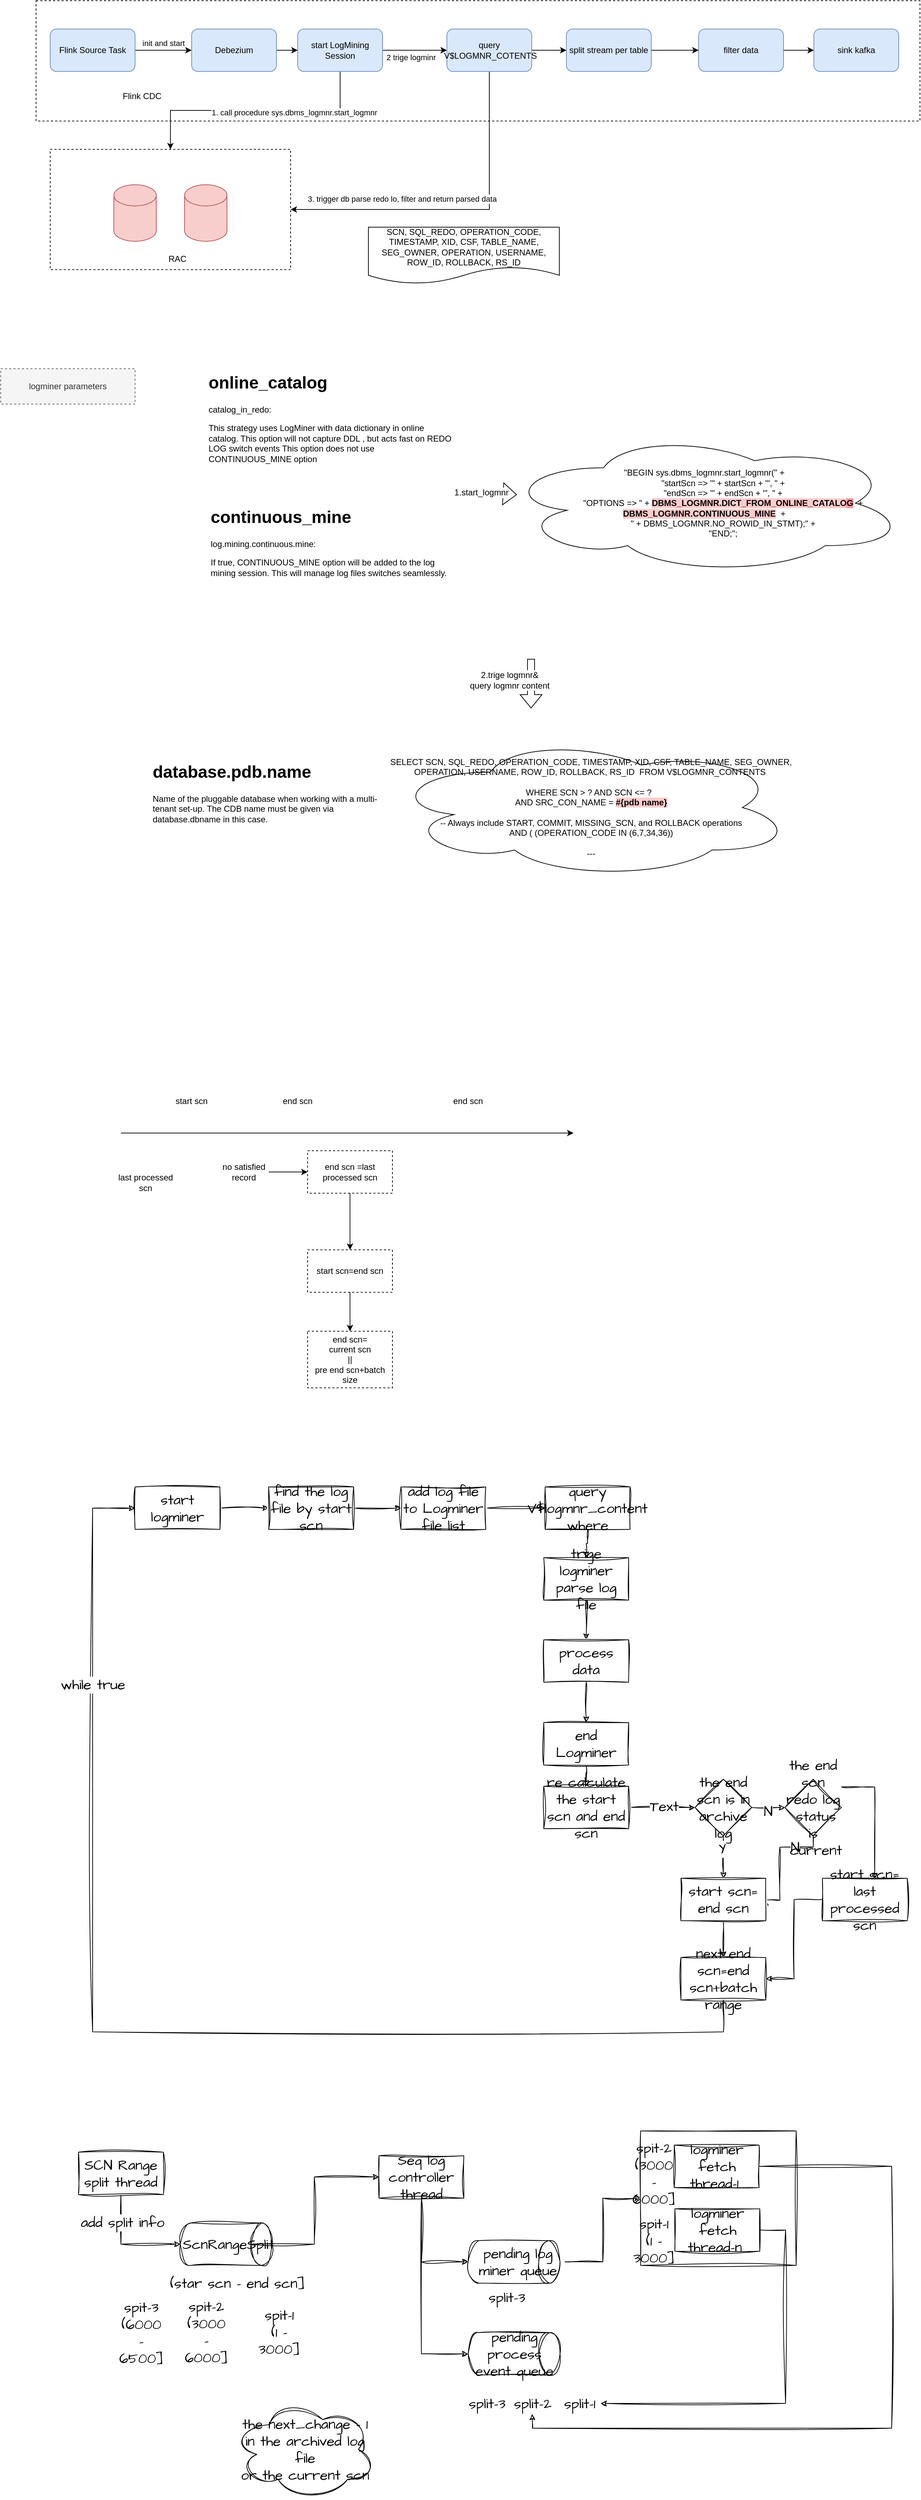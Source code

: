 <mxfile version="20.8.3" type="github">
  <diagram id="C5RBs43oDa-KdzZeNtuy" name="Page-1">
    <mxGraphModel dx="1113" dy="860" grid="1" gridSize="10" guides="1" tooltips="1" connect="1" arrows="1" fold="1" page="1" pageScale="1" pageWidth="827" pageHeight="1169" math="0" shadow="0">
      <root>
        <mxCell id="WIyWlLk6GJQsqaUBKTNV-0" />
        <mxCell id="WIyWlLk6GJQsqaUBKTNV-1" parent="WIyWlLk6GJQsqaUBKTNV-0" />
        <mxCell id="a2s3owxSg3qmIjE8sJY4-7" value="" style="rounded=0;whiteSpace=wrap;html=1;dashed=1;" parent="WIyWlLk6GJQsqaUBKTNV-1" vertex="1">
          <mxGeometry x="120" y="460" width="1250" height="170" as="geometry" />
        </mxCell>
        <mxCell id="a2s3owxSg3qmIjE8sJY4-8" value="Flink CDC" style="text;html=1;strokeColor=none;fillColor=none;align=center;verticalAlign=middle;whiteSpace=wrap;rounded=0;dashed=1;" parent="WIyWlLk6GJQsqaUBKTNV-1" vertex="1">
          <mxGeometry x="240" y="580" width="60" height="30" as="geometry" />
        </mxCell>
        <mxCell id="a2s3owxSg3qmIjE8sJY4-11" value="" style="edgeStyle=orthogonalEdgeStyle;rounded=0;orthogonalLoop=1;jettySize=auto;html=1;" parent="WIyWlLk6GJQsqaUBKTNV-1" source="a2s3owxSg3qmIjE8sJY4-9" target="a2s3owxSg3qmIjE8sJY4-10" edge="1">
          <mxGeometry relative="1" as="geometry" />
        </mxCell>
        <mxCell id="a2s3owxSg3qmIjE8sJY4-14" value="init and start" style="edgeLabel;html=1;align=center;verticalAlign=middle;resizable=0;points=[];" parent="a2s3owxSg3qmIjE8sJY4-11" vertex="1" connectable="0">
          <mxGeometry x="-0.075" y="-5" relative="1" as="geometry">
            <mxPoint x="3" y="-15" as="offset" />
          </mxGeometry>
        </mxCell>
        <mxCell id="a2s3owxSg3qmIjE8sJY4-9" value="Flink Source Task" style="rounded=1;whiteSpace=wrap;html=1;fillColor=#dae8fc;strokeColor=#6c8ebf;" parent="WIyWlLk6GJQsqaUBKTNV-1" vertex="1">
          <mxGeometry x="140" y="500" width="120" height="60" as="geometry" />
        </mxCell>
        <mxCell id="a2s3owxSg3qmIjE8sJY4-16" value="" style="edgeStyle=orthogonalEdgeStyle;rounded=0;orthogonalLoop=1;jettySize=auto;html=1;" parent="WIyWlLk6GJQsqaUBKTNV-1" source="a2s3owxSg3qmIjE8sJY4-10" target="a2s3owxSg3qmIjE8sJY4-15" edge="1">
          <mxGeometry relative="1" as="geometry" />
        </mxCell>
        <mxCell id="a2s3owxSg3qmIjE8sJY4-10" value="Debezium" style="whiteSpace=wrap;html=1;fillColor=#dae8fc;strokeColor=#6c8ebf;rounded=1;" parent="WIyWlLk6GJQsqaUBKTNV-1" vertex="1">
          <mxGeometry x="340" y="500" width="120" height="60" as="geometry" />
        </mxCell>
        <mxCell id="a2s3owxSg3qmIjE8sJY4-12" value="" style="rounded=0;whiteSpace=wrap;html=1;dashed=1;" parent="WIyWlLk6GJQsqaUBKTNV-1" vertex="1">
          <mxGeometry x="140" y="670" width="340" height="170" as="geometry" />
        </mxCell>
        <mxCell id="a2s3owxSg3qmIjE8sJY4-13" value="" style="shape=cylinder3;whiteSpace=wrap;html=1;boundedLbl=1;backgroundOutline=1;size=15;fillColor=#f8cecc;strokeColor=#b85450;" parent="WIyWlLk6GJQsqaUBKTNV-1" vertex="1">
          <mxGeometry x="230" y="720" width="60" height="80" as="geometry" />
        </mxCell>
        <mxCell id="a2s3owxSg3qmIjE8sJY4-17" style="edgeStyle=orthogonalEdgeStyle;rounded=0;orthogonalLoop=1;jettySize=auto;html=1;exitX=0.5;exitY=1;exitDx=0;exitDy=0;" parent="WIyWlLk6GJQsqaUBKTNV-1" source="a2s3owxSg3qmIjE8sJY4-15" target="a2s3owxSg3qmIjE8sJY4-12" edge="1">
          <mxGeometry relative="1" as="geometry" />
        </mxCell>
        <mxCell id="a2s3owxSg3qmIjE8sJY4-18" value="1. call procedure sys.dbms_logmnr.start_logmnr" style="edgeLabel;html=1;align=center;verticalAlign=middle;resizable=0;points=[];" parent="a2s3owxSg3qmIjE8sJY4-17" vertex="1" connectable="0">
          <mxGeometry x="-0.31" y="3" relative="1" as="geometry">
            <mxPoint as="offset" />
          </mxGeometry>
        </mxCell>
        <mxCell id="a2s3owxSg3qmIjE8sJY4-21" value="" style="edgeStyle=orthogonalEdgeStyle;rounded=0;orthogonalLoop=1;jettySize=auto;html=1;" parent="WIyWlLk6GJQsqaUBKTNV-1" source="a2s3owxSg3qmIjE8sJY4-15" target="a2s3owxSg3qmIjE8sJY4-20" edge="1">
          <mxGeometry relative="1" as="geometry" />
        </mxCell>
        <mxCell id="a2s3owxSg3qmIjE8sJY4-32" value="2 trige logminr" style="edgeLabel;html=1;align=center;verticalAlign=middle;resizable=0;points=[];" parent="a2s3owxSg3qmIjE8sJY4-21" vertex="1" connectable="0">
          <mxGeometry x="0.1" y="-5" relative="1" as="geometry">
            <mxPoint x="-10" y="5" as="offset" />
          </mxGeometry>
        </mxCell>
        <mxCell id="a2s3owxSg3qmIjE8sJY4-15" value="start LogMining Session" style="whiteSpace=wrap;html=1;fillColor=#dae8fc;strokeColor=#6c8ebf;rounded=1;" parent="WIyWlLk6GJQsqaUBKTNV-1" vertex="1">
          <mxGeometry x="490" y="500" width="120" height="60" as="geometry" />
        </mxCell>
        <mxCell id="a2s3owxSg3qmIjE8sJY4-23" style="edgeStyle=orthogonalEdgeStyle;rounded=0;orthogonalLoop=1;jettySize=auto;html=1;entryX=1;entryY=0.5;entryDx=0;entryDy=0;exitX=0.5;exitY=1;exitDx=0;exitDy=0;" parent="WIyWlLk6GJQsqaUBKTNV-1" source="a2s3owxSg3qmIjE8sJY4-20" target="a2s3owxSg3qmIjE8sJY4-12" edge="1">
          <mxGeometry relative="1" as="geometry" />
        </mxCell>
        <mxCell id="a2s3owxSg3qmIjE8sJY4-24" value="3. trigger db parse redo lo, filter and return parsed data&amp;nbsp;" style="edgeLabel;html=1;align=center;verticalAlign=middle;resizable=0;points=[];" parent="a2s3owxSg3qmIjE8sJY4-23" vertex="1" connectable="0">
          <mxGeometry x="0.371" y="3" relative="1" as="geometry">
            <mxPoint x="9" y="-18" as="offset" />
          </mxGeometry>
        </mxCell>
        <mxCell id="MGJxTlzYksmv63LTrWDe-18" value="" style="edgeStyle=orthogonalEdgeStyle;rounded=0;orthogonalLoop=1;jettySize=auto;html=1;fontColor=default;" parent="WIyWlLk6GJQsqaUBKTNV-1" source="a2s3owxSg3qmIjE8sJY4-20" target="MGJxTlzYksmv63LTrWDe-17" edge="1">
          <mxGeometry relative="1" as="geometry" />
        </mxCell>
        <mxCell id="a2s3owxSg3qmIjE8sJY4-20" value="query &amp;nbsp;V$LOGMNR_COTENTS" style="whiteSpace=wrap;html=1;fillColor=#dae8fc;strokeColor=#6c8ebf;rounded=1;" parent="WIyWlLk6GJQsqaUBKTNV-1" vertex="1">
          <mxGeometry x="701" y="500" width="120" height="60" as="geometry" />
        </mxCell>
        <mxCell id="a2s3owxSg3qmIjE8sJY4-25" value="SCN, SQL_REDO, OPERATION_CODE, TIMESTAMP, XID, CSF, TABLE_NAME, SEG_OWNER, OPERATION, USERNAME, ROW_ID, ROLLBACK, RS_ID" style="shape=document;whiteSpace=wrap;html=1;boundedLbl=1;" parent="WIyWlLk6GJQsqaUBKTNV-1" vertex="1">
          <mxGeometry x="590" y="780" width="270" height="80" as="geometry" />
        </mxCell>
        <mxCell id="a2s3owxSg3qmIjE8sJY4-27" value="" style="shape=cylinder3;whiteSpace=wrap;html=1;boundedLbl=1;backgroundOutline=1;size=15;fillColor=#f8cecc;strokeColor=#b85450;" parent="WIyWlLk6GJQsqaUBKTNV-1" vertex="1">
          <mxGeometry x="330" y="720" width="60" height="80" as="geometry" />
        </mxCell>
        <mxCell id="MGJxTlzYksmv63LTrWDe-21" value="" style="edgeStyle=orthogonalEdgeStyle;rounded=0;orthogonalLoop=1;jettySize=auto;html=1;fontColor=default;" parent="WIyWlLk6GJQsqaUBKTNV-1" source="a2s3owxSg3qmIjE8sJY4-28" target="MGJxTlzYksmv63LTrWDe-20" edge="1">
          <mxGeometry relative="1" as="geometry" />
        </mxCell>
        <mxCell id="a2s3owxSg3qmIjE8sJY4-28" value="filter data" style="whiteSpace=wrap;html=1;fillColor=#dae8fc;strokeColor=#6c8ebf;rounded=1;" parent="WIyWlLk6GJQsqaUBKTNV-1" vertex="1">
          <mxGeometry x="1057" y="500" width="120" height="60" as="geometry" />
        </mxCell>
        <mxCell id="a2s3owxSg3qmIjE8sJY4-30" value="RAC" style="text;html=1;strokeColor=none;fillColor=none;align=center;verticalAlign=middle;whiteSpace=wrap;rounded=0;" parent="WIyWlLk6GJQsqaUBKTNV-1" vertex="1">
          <mxGeometry x="290" y="810" width="60" height="30" as="geometry" />
        </mxCell>
        <mxCell id="MGJxTlzYksmv63LTrWDe-0" value="logminer parameters" style="text;html=1;align=center;verticalAlign=middle;whiteSpace=wrap;rounded=0;fillColor=#f5f5f5;fontColor=#333333;strokeColor=#666666;dashed=1;" parent="WIyWlLk6GJQsqaUBKTNV-1" vertex="1">
          <mxGeometry x="70" y="980" width="190" height="50" as="geometry" />
        </mxCell>
        <mxCell id="MGJxTlzYksmv63LTrWDe-4" value="&lt;h1&gt;online_catalog&lt;/h1&gt;&lt;p&gt;catalog_in_redo:&lt;/p&gt;&lt;p&gt;This strategy uses LogMiner with data dictionary in online catalog. This option will not capture DDL , but acts fast on REDO LOG switch events This option does not use CONTINUOUS_MINE option&lt;br&gt;&lt;/p&gt;" style="text;html=1;strokeColor=none;fillColor=none;spacing=5;spacingTop=-20;whiteSpace=wrap;overflow=hidden;rounded=0;" parent="WIyWlLk6GJQsqaUBKTNV-1" vertex="1">
          <mxGeometry x="359" y="980" width="356" height="170" as="geometry" />
        </mxCell>
        <mxCell id="MGJxTlzYksmv63LTrWDe-5" value="&lt;h1&gt;continuous_mine&lt;/h1&gt;&lt;span style=&quot;text-align: center;&quot;&gt;log.mining.continuous.mine&lt;/span&gt;:&lt;span style=&quot;text-align: center;&quot;&gt;&lt;br&gt;&lt;/span&gt;&lt;p&gt;If true, CONTINUOUS_MINE option will be added to the log mining session. This will manage log files switches seamlessly.&lt;br&gt;&lt;/p&gt;" style="text;html=1;strokeColor=none;fillColor=none;spacing=5;spacingTop=-20;whiteSpace=wrap;overflow=hidden;rounded=0;" parent="WIyWlLk6GJQsqaUBKTNV-1" vertex="1">
          <mxGeometry x="362" y="1170" width="356" height="200" as="geometry" />
        </mxCell>
        <mxCell id="MGJxTlzYksmv63LTrWDe-7" value="&lt;div&gt;&quot;BEGIN sys.dbms_logmnr.start_logmnr(&quot; +&lt;/div&gt;&lt;div&gt;&amp;nbsp; &amp;nbsp; &amp;nbsp; &amp;nbsp; &amp;nbsp; &amp;nbsp; &amp;nbsp; &amp;nbsp; &quot;startScn =&amp;gt; &#39;&quot; + startScn + &quot;&#39;, &quot; +&lt;/div&gt;&lt;div&gt;&amp;nbsp; &amp;nbsp; &amp;nbsp; &amp;nbsp; &amp;nbsp; &amp;nbsp; &amp;nbsp; &amp;nbsp; &quot;endScn =&amp;gt; &#39;&quot; + endScn + &quot;&#39;, &quot; +&lt;/div&gt;&lt;div&gt;&amp;nbsp; &amp;nbsp; &amp;nbsp; &amp;nbsp; &amp;nbsp; &amp;nbsp; &amp;nbsp; &amp;nbsp; &quot;OPTIONS =&amp;gt; &quot; + &lt;b style=&quot;background-color: rgb(255, 204, 204);&quot;&gt;DBMS_LOGMNR.DICT_FROM_ONLINE_CATALO&lt;/b&gt;&lt;b style=&quot;background-color: rgb(255, 153, 153);&quot;&gt;G&lt;/b&gt; &amp;nbsp;+ &lt;b style=&quot;background-color: rgb(255, 204, 204);&quot;&gt;DBMS_LOGMNR.CONTINUOUS_MINE&lt;/b&gt;&amp;nbsp; +&lt;/div&gt;&lt;div&gt;&amp;nbsp; &amp;nbsp; &amp;nbsp; &amp;nbsp; &amp;nbsp; &amp;nbsp; &amp;nbsp; &amp;nbsp; &quot; + DBMS_LOGMNR.NO_ROWID_IN_STMT);&quot; +&lt;/div&gt;&lt;div&gt;&amp;nbsp; &amp;nbsp; &amp;nbsp; &amp;nbsp; &amp;nbsp; &amp;nbsp; &amp;nbsp; &amp;nbsp; &quot;END;&quot;;&lt;/div&gt;" style="ellipse;shape=cloud;whiteSpace=wrap;html=1;fontColor=default;" parent="WIyWlLk6GJQsqaUBKTNV-1" vertex="1">
          <mxGeometry x="780" y="1070" width="570" height="200" as="geometry" />
        </mxCell>
        <mxCell id="MGJxTlzYksmv63LTrWDe-8" value="" style="shape=flexArrow;endArrow=classic;html=1;rounded=0;fontColor=default;startArrow=none;" parent="WIyWlLk6GJQsqaUBKTNV-1" source="MGJxTlzYksmv63LTrWDe-13" edge="1">
          <mxGeometry width="50" height="50" relative="1" as="geometry">
            <mxPoint x="720" y="1158" as="sourcePoint" />
            <mxPoint x="800" y="1158" as="targetPoint" />
          </mxGeometry>
        </mxCell>
        <mxCell id="MGJxTlzYksmv63LTrWDe-11" value="SELECT SCN, SQL_REDO, OPERATION_CODE, TIMESTAMP, XID, CSF, TABLE_NAME, SEG_OWNER, OPERATION, USERNAME, ROW_ID, ROLLBACK, RS_ID &amp;nbsp;FROM V$LOGMNR_CONTENTS&amp;nbsp;&lt;br&gt;&lt;br&gt;&lt;div&gt;WHERE SCN &amp;gt; ? AND SCN &amp;lt;= ? &amp;nbsp;&lt;/div&gt;&lt;div&gt;AND SRC_CON_NAME = &lt;b style=&quot;background-color: rgb(255, 204, 204);&quot;&gt;#{pdb name}&lt;/b&gt;&lt;/div&gt;&lt;div&gt;&lt;b style=&quot;background-color: rgb(255, 204, 204);&quot;&gt;&lt;br&gt;&lt;/b&gt;&lt;/div&gt;&lt;div&gt;&lt;div&gt;-- Always include START, COMMIT, MISSING_SCN, and ROLLBACK operations&lt;/div&gt;&lt;div&gt;AND ( (OPERATION_CODE IN (6,7,34,36))&lt;/div&gt;&lt;/div&gt;&lt;div&gt;&lt;br&gt;&lt;/div&gt;&lt;div&gt;---&lt;/div&gt;" style="ellipse;shape=cloud;whiteSpace=wrap;html=1;fontColor=default;" parent="WIyWlLk6GJQsqaUBKTNV-1" vertex="1">
          <mxGeometry x="620" y="1500" width="570" height="200" as="geometry" />
        </mxCell>
        <mxCell id="MGJxTlzYksmv63LTrWDe-12" value="" style="shape=flexArrow;endArrow=classic;html=1;rounded=0;fontColor=default;" parent="WIyWlLk6GJQsqaUBKTNV-1" edge="1">
          <mxGeometry width="50" height="50" relative="1" as="geometry">
            <mxPoint x="820" y="1390" as="sourcePoint" />
            <mxPoint x="820" y="1460" as="targetPoint" />
          </mxGeometry>
        </mxCell>
        <mxCell id="MGJxTlzYksmv63LTrWDe-14" value="2.trige logmnr&amp;amp;&lt;br&gt;query logmnr content" style="text;html=1;strokeColor=none;fillColor=none;align=center;verticalAlign=middle;whiteSpace=wrap;rounded=0;labelBackgroundColor=#FFFFFF;fontColor=default;" parent="WIyWlLk6GJQsqaUBKTNV-1" vertex="1">
          <mxGeometry x="690" y="1400" width="200" height="40" as="geometry" />
        </mxCell>
        <mxCell id="MGJxTlzYksmv63LTrWDe-13" value="1.start_logmnr" style="text;html=1;strokeColor=none;fillColor=none;align=center;verticalAlign=middle;whiteSpace=wrap;rounded=0;labelBackgroundColor=#FFFFFF;fontColor=default;" parent="WIyWlLk6GJQsqaUBKTNV-1" vertex="1">
          <mxGeometry x="720" y="1140" width="60" height="30" as="geometry" />
        </mxCell>
        <mxCell id="MGJxTlzYksmv63LTrWDe-15" value="" style="shape=flexArrow;endArrow=none;html=1;rounded=0;fontColor=default;" parent="WIyWlLk6GJQsqaUBKTNV-1" edge="1">
          <mxGeometry width="50" height="50" relative="1" as="geometry">
            <mxPoint x="707" y="1158" as="sourcePoint" />
            <mxPoint x="707" y="1158" as="targetPoint" />
          </mxGeometry>
        </mxCell>
        <mxCell id="MGJxTlzYksmv63LTrWDe-16" value="&lt;h1&gt;database.pdb.name&lt;/h1&gt;Name of the pluggable database when working with a multi-tenant set-up. The CDB name must be given via database.dbname in this case." style="text;html=1;strokeColor=none;fillColor=none;spacing=5;spacingTop=-20;whiteSpace=wrap;overflow=hidden;rounded=0;" parent="WIyWlLk6GJQsqaUBKTNV-1" vertex="1">
          <mxGeometry x="280" y="1530" width="356" height="150" as="geometry" />
        </mxCell>
        <mxCell id="MGJxTlzYksmv63LTrWDe-19" value="" style="edgeStyle=orthogonalEdgeStyle;rounded=0;orthogonalLoop=1;jettySize=auto;html=1;fontColor=default;" parent="WIyWlLk6GJQsqaUBKTNV-1" source="MGJxTlzYksmv63LTrWDe-17" target="a2s3owxSg3qmIjE8sJY4-28" edge="1">
          <mxGeometry relative="1" as="geometry" />
        </mxCell>
        <mxCell id="MGJxTlzYksmv63LTrWDe-17" value="split stream per table" style="whiteSpace=wrap;html=1;fillColor=#dae8fc;strokeColor=#6c8ebf;rounded=1;" parent="WIyWlLk6GJQsqaUBKTNV-1" vertex="1">
          <mxGeometry x="870" y="500" width="120" height="60" as="geometry" />
        </mxCell>
        <mxCell id="MGJxTlzYksmv63LTrWDe-20" value="sink kafka" style="whiteSpace=wrap;html=1;fillColor=#dae8fc;strokeColor=#6c8ebf;rounded=1;" parent="WIyWlLk6GJQsqaUBKTNV-1" vertex="1">
          <mxGeometry x="1220" y="500" width="120" height="60" as="geometry" />
        </mxCell>
        <mxCell id="MGJxTlzYksmv63LTrWDe-22" value="" style="endArrow=classic;html=1;rounded=0;fontColor=default;" parent="WIyWlLk6GJQsqaUBKTNV-1" edge="1">
          <mxGeometry width="50" height="50" relative="1" as="geometry">
            <mxPoint x="240" y="2060" as="sourcePoint" />
            <mxPoint x="880" y="2060" as="targetPoint" />
          </mxGeometry>
        </mxCell>
        <mxCell id="MGJxTlzYksmv63LTrWDe-25" value="start scn" style="text;html=1;align=center;verticalAlign=middle;whiteSpace=wrap;rounded=0;dashed=1;labelBackgroundColor=#FFFFFF;" parent="WIyWlLk6GJQsqaUBKTNV-1" vertex="1">
          <mxGeometry x="310" y="2000" width="60" height="30" as="geometry" />
        </mxCell>
        <mxCell id="MGJxTlzYksmv63LTrWDe-26" value="end scn" style="text;html=1;align=center;verticalAlign=middle;whiteSpace=wrap;rounded=0;dashed=1;labelBackgroundColor=#FFFFFF;" parent="WIyWlLk6GJQsqaUBKTNV-1" vertex="1">
          <mxGeometry x="460" y="2000" width="60" height="30" as="geometry" />
        </mxCell>
        <mxCell id="MGJxTlzYksmv63LTrWDe-27" value="last processed scn" style="text;html=1;strokeColor=none;fillColor=none;align=center;verticalAlign=middle;whiteSpace=wrap;rounded=0;dashed=1;labelBackgroundColor=#FFFFFF;fontColor=default;" parent="WIyWlLk6GJQsqaUBKTNV-1" vertex="1">
          <mxGeometry x="230" y="2115" width="90" height="30" as="geometry" />
        </mxCell>
        <mxCell id="MGJxTlzYksmv63LTrWDe-30" value="" style="edgeStyle=orthogonalEdgeStyle;rounded=0;orthogonalLoop=1;jettySize=auto;html=1;fontColor=default;" parent="WIyWlLk6GJQsqaUBKTNV-1" source="MGJxTlzYksmv63LTrWDe-28" target="MGJxTlzYksmv63LTrWDe-29" edge="1">
          <mxGeometry relative="1" as="geometry" />
        </mxCell>
        <mxCell id="MGJxTlzYksmv63LTrWDe-28" value="no satisfied record" style="text;html=1;strokeColor=none;fillColor=none;align=center;verticalAlign=middle;whiteSpace=wrap;rounded=0;dashed=1;labelBackgroundColor=#FFFFFF;fontColor=default;" parent="WIyWlLk6GJQsqaUBKTNV-1" vertex="1">
          <mxGeometry x="379" y="2100" width="70" height="30" as="geometry" />
        </mxCell>
        <mxCell id="MGJxTlzYksmv63LTrWDe-32" value="" style="edgeStyle=orthogonalEdgeStyle;rounded=0;orthogonalLoop=1;jettySize=auto;html=1;fontColor=default;" parent="WIyWlLk6GJQsqaUBKTNV-1" source="MGJxTlzYksmv63LTrWDe-29" target="MGJxTlzYksmv63LTrWDe-31" edge="1">
          <mxGeometry relative="1" as="geometry" />
        </mxCell>
        <mxCell id="MGJxTlzYksmv63LTrWDe-29" value="end scn =last processed scn" style="whiteSpace=wrap;html=1;dashed=1;labelBackgroundColor=#FFFFFF;fontColor=default;" parent="WIyWlLk6GJQsqaUBKTNV-1" vertex="1">
          <mxGeometry x="504" y="2085" width="120" height="60" as="geometry" />
        </mxCell>
        <mxCell id="MGJxTlzYksmv63LTrWDe-36" style="edgeStyle=orthogonalEdgeStyle;rounded=0;orthogonalLoop=1;jettySize=auto;html=1;entryX=0.5;entryY=0;entryDx=0;entryDy=0;fontColor=default;" parent="WIyWlLk6GJQsqaUBKTNV-1" source="MGJxTlzYksmv63LTrWDe-31" target="MGJxTlzYksmv63LTrWDe-35" edge="1">
          <mxGeometry relative="1" as="geometry" />
        </mxCell>
        <mxCell id="MGJxTlzYksmv63LTrWDe-31" value="start scn=end scn" style="whiteSpace=wrap;html=1;dashed=1;labelBackgroundColor=#FFFFFF;" parent="WIyWlLk6GJQsqaUBKTNV-1" vertex="1">
          <mxGeometry x="504" y="2225" width="120" height="60" as="geometry" />
        </mxCell>
        <mxCell id="MGJxTlzYksmv63LTrWDe-33" value="end scn" style="text;html=1;align=center;verticalAlign=middle;whiteSpace=wrap;rounded=0;dashed=1;labelBackgroundColor=#FFFFFF;" parent="WIyWlLk6GJQsqaUBKTNV-1" vertex="1">
          <mxGeometry x="701" y="2000" width="60" height="30" as="geometry" />
        </mxCell>
        <mxCell id="MGJxTlzYksmv63LTrWDe-35" value="end scn=&lt;br&gt;current scn &lt;br&gt;||&lt;br&gt;pre end scn+batch size" style="whiteSpace=wrap;html=1;dashed=1;labelBackgroundColor=#FFFFFF;" parent="WIyWlLk6GJQsqaUBKTNV-1" vertex="1">
          <mxGeometry x="504" y="2340" width="120" height="80" as="geometry" />
        </mxCell>
        <mxCell id="Q4Z91RLdF0Bx-5ABfith-3" style="edgeStyle=orthogonalEdgeStyle;rounded=0;sketch=1;hachureGap=4;jiggle=2;curveFitting=1;orthogonalLoop=1;jettySize=auto;html=1;entryX=0;entryY=0.5;entryDx=0;entryDy=0;fontFamily=Architects Daughter;fontSource=https%3A%2F%2Ffonts.googleapis.com%2Fcss%3Ffamily%3DArchitects%2BDaughter;fontSize=16;" edge="1" parent="WIyWlLk6GJQsqaUBKTNV-1" source="Q4Z91RLdF0Bx-5ABfith-0" target="Q4Z91RLdF0Bx-5ABfith-2">
          <mxGeometry relative="1" as="geometry" />
        </mxCell>
        <mxCell id="Q4Z91RLdF0Bx-5ABfith-0" value="start logminer" style="rounded=0;whiteSpace=wrap;html=1;sketch=1;hachureGap=4;jiggle=2;curveFitting=1;fontFamily=Architects Daughter;fontSource=https%3A%2F%2Ffonts.googleapis.com%2Fcss%3Ffamily%3DArchitects%2BDaughter;fontSize=20;" vertex="1" parent="WIyWlLk6GJQsqaUBKTNV-1">
          <mxGeometry x="260" y="2560" width="120" height="60" as="geometry" />
        </mxCell>
        <mxCell id="Q4Z91RLdF0Bx-5ABfith-5" style="edgeStyle=orthogonalEdgeStyle;rounded=0;sketch=1;hachureGap=4;jiggle=2;curveFitting=1;orthogonalLoop=1;jettySize=auto;html=1;entryX=0;entryY=0.5;entryDx=0;entryDy=0;fontFamily=Architects Daughter;fontSource=https%3A%2F%2Ffonts.googleapis.com%2Fcss%3Ffamily%3DArchitects%2BDaughter;fontSize=16;" edge="1" parent="WIyWlLk6GJQsqaUBKTNV-1" source="Q4Z91RLdF0Bx-5ABfith-2" target="Q4Z91RLdF0Bx-5ABfith-4">
          <mxGeometry relative="1" as="geometry" />
        </mxCell>
        <mxCell id="Q4Z91RLdF0Bx-5ABfith-2" value="find the log file by start scn" style="rounded=0;whiteSpace=wrap;html=1;sketch=1;hachureGap=4;jiggle=2;curveFitting=1;fontFamily=Architects Daughter;fontSource=https%3A%2F%2Ffonts.googleapis.com%2Fcss%3Ffamily%3DArchitects%2BDaughter;fontSize=20;" vertex="1" parent="WIyWlLk6GJQsqaUBKTNV-1">
          <mxGeometry x="449" y="2560" width="120" height="60" as="geometry" />
        </mxCell>
        <mxCell id="Q4Z91RLdF0Bx-5ABfith-8" style="edgeStyle=orthogonalEdgeStyle;rounded=0;sketch=1;hachureGap=4;jiggle=2;curveFitting=1;orthogonalLoop=1;jettySize=auto;html=1;fontFamily=Architects Daughter;fontSource=https%3A%2F%2Ffonts.googleapis.com%2Fcss%3Ffamily%3DArchitects%2BDaughter;fontSize=16;" edge="1" parent="WIyWlLk6GJQsqaUBKTNV-1" source="Q4Z91RLdF0Bx-5ABfith-4" target="Q4Z91RLdF0Bx-5ABfith-7">
          <mxGeometry relative="1" as="geometry" />
        </mxCell>
        <mxCell id="Q4Z91RLdF0Bx-5ABfith-4" value="add log file to Logminer file list" style="rounded=0;whiteSpace=wrap;html=1;sketch=1;hachureGap=4;jiggle=2;curveFitting=1;fontFamily=Architects Daughter;fontSource=https%3A%2F%2Ffonts.googleapis.com%2Fcss%3Ffamily%3DArchitects%2BDaughter;fontSize=20;" vertex="1" parent="WIyWlLk6GJQsqaUBKTNV-1">
          <mxGeometry x="636" y="2560" width="120" height="60" as="geometry" />
        </mxCell>
        <mxCell id="Q4Z91RLdF0Bx-5ABfith-10" style="edgeStyle=orthogonalEdgeStyle;rounded=0;sketch=1;hachureGap=4;jiggle=2;curveFitting=1;orthogonalLoop=1;jettySize=auto;html=1;entryX=0.5;entryY=0;entryDx=0;entryDy=0;fontFamily=Architects Daughter;fontSource=https%3A%2F%2Ffonts.googleapis.com%2Fcss%3Ffamily%3DArchitects%2BDaughter;fontSize=16;exitX=0.5;exitY=1;exitDx=0;exitDy=0;" edge="1" parent="WIyWlLk6GJQsqaUBKTNV-1" source="Q4Z91RLdF0Bx-5ABfith-7" target="Q4Z91RLdF0Bx-5ABfith-9">
          <mxGeometry relative="1" as="geometry" />
        </mxCell>
        <mxCell id="Q4Z91RLdF0Bx-5ABfith-7" value="query V$logmnr_content&lt;br&gt;where" style="rounded=0;whiteSpace=wrap;html=1;sketch=1;hachureGap=4;jiggle=2;curveFitting=1;fontFamily=Architects Daughter;fontSource=https%3A%2F%2Ffonts.googleapis.com%2Fcss%3Ffamily%3DArchitects%2BDaughter;fontSize=20;" vertex="1" parent="WIyWlLk6GJQsqaUBKTNV-1">
          <mxGeometry x="840" y="2560" width="120" height="60" as="geometry" />
        </mxCell>
        <mxCell id="Q4Z91RLdF0Bx-5ABfith-13" style="edgeStyle=orthogonalEdgeStyle;rounded=0;sketch=1;hachureGap=4;jiggle=2;curveFitting=1;orthogonalLoop=1;jettySize=auto;html=1;fontFamily=Architects Daughter;fontSource=https%3A%2F%2Ffonts.googleapis.com%2Fcss%3Ffamily%3DArchitects%2BDaughter;fontSize=16;" edge="1" parent="WIyWlLk6GJQsqaUBKTNV-1" source="Q4Z91RLdF0Bx-5ABfith-9" target="Q4Z91RLdF0Bx-5ABfith-12">
          <mxGeometry relative="1" as="geometry" />
        </mxCell>
        <mxCell id="Q4Z91RLdF0Bx-5ABfith-9" value="trige logminer parse log file" style="rounded=0;whiteSpace=wrap;html=1;sketch=1;hachureGap=4;jiggle=2;curveFitting=1;fontFamily=Architects Daughter;fontSource=https%3A%2F%2Ffonts.googleapis.com%2Fcss%3Ffamily%3DArchitects%2BDaughter;fontSize=20;" vertex="1" parent="WIyWlLk6GJQsqaUBKTNV-1">
          <mxGeometry x="838" y="2660" width="120" height="60" as="geometry" />
        </mxCell>
        <mxCell id="Q4Z91RLdF0Bx-5ABfith-17" style="edgeStyle=orthogonalEdgeStyle;rounded=0;sketch=1;hachureGap=4;jiggle=2;curveFitting=1;orthogonalLoop=1;jettySize=auto;html=1;entryX=0.5;entryY=0;entryDx=0;entryDy=0;fontFamily=Architects Daughter;fontSource=https%3A%2F%2Ffonts.googleapis.com%2Fcss%3Ffamily%3DArchitects%2BDaughter;fontSize=16;" edge="1" parent="WIyWlLk6GJQsqaUBKTNV-1" source="Q4Z91RLdF0Bx-5ABfith-12" target="Q4Z91RLdF0Bx-5ABfith-16">
          <mxGeometry relative="1" as="geometry" />
        </mxCell>
        <mxCell id="Q4Z91RLdF0Bx-5ABfith-12" value="process data" style="rounded=0;whiteSpace=wrap;html=1;sketch=1;hachureGap=4;jiggle=2;curveFitting=1;fontFamily=Architects Daughter;fontSource=https%3A%2F%2Ffonts.googleapis.com%2Fcss%3Ffamily%3DArchitects%2BDaughter;fontSize=20;" vertex="1" parent="WIyWlLk6GJQsqaUBKTNV-1">
          <mxGeometry x="838" y="2776" width="120" height="60" as="geometry" />
        </mxCell>
        <mxCell id="Q4Z91RLdF0Bx-5ABfith-26" style="edgeStyle=orthogonalEdgeStyle;rounded=0;sketch=1;hachureGap=4;jiggle=2;curveFitting=1;orthogonalLoop=1;jettySize=auto;html=1;exitX=1;exitY=0.5;exitDx=0;exitDy=0;entryX=0;entryY=0.5;entryDx=0;entryDy=0;fontFamily=Architects Daughter;fontSource=https%3A%2F%2Ffonts.googleapis.com%2Fcss%3Ffamily%3DArchitects%2BDaughter;fontSize=16;" edge="1" parent="WIyWlLk6GJQsqaUBKTNV-1" source="Q4Z91RLdF0Bx-5ABfith-14" target="Q4Z91RLdF0Bx-5ABfith-25">
          <mxGeometry relative="1" as="geometry" />
        </mxCell>
        <mxCell id="Q4Z91RLdF0Bx-5ABfith-29" value="Text" style="edgeLabel;html=1;align=center;verticalAlign=middle;resizable=0;points=[];fontSize=20;fontFamily=Architects Daughter;" vertex="1" connectable="0" parent="Q4Z91RLdF0Bx-5ABfith-26">
          <mxGeometry x="0.064" y="2" relative="1" as="geometry">
            <mxPoint as="offset" />
          </mxGeometry>
        </mxCell>
        <mxCell id="Q4Z91RLdF0Bx-5ABfith-14" value="re calculate the start scn and end scn" style="rounded=0;whiteSpace=wrap;html=1;sketch=1;hachureGap=4;jiggle=2;curveFitting=1;fontFamily=Architects Daughter;fontSource=https%3A%2F%2Ffonts.googleapis.com%2Fcss%3Ffamily%3DArchitects%2BDaughter;fontSize=20;" vertex="1" parent="WIyWlLk6GJQsqaUBKTNV-1">
          <mxGeometry x="838" y="2983" width="120" height="60" as="geometry" />
        </mxCell>
        <mxCell id="Q4Z91RLdF0Bx-5ABfith-18" style="edgeStyle=orthogonalEdgeStyle;rounded=0;sketch=1;hachureGap=4;jiggle=2;curveFitting=1;orthogonalLoop=1;jettySize=auto;html=1;fontFamily=Architects Daughter;fontSource=https%3A%2F%2Ffonts.googleapis.com%2Fcss%3Ffamily%3DArchitects%2BDaughter;fontSize=16;" edge="1" parent="WIyWlLk6GJQsqaUBKTNV-1" source="Q4Z91RLdF0Bx-5ABfith-16" target="Q4Z91RLdF0Bx-5ABfith-14">
          <mxGeometry relative="1" as="geometry" />
        </mxCell>
        <mxCell id="Q4Z91RLdF0Bx-5ABfith-16" value="end Logminer" style="rounded=0;whiteSpace=wrap;html=1;sketch=1;hachureGap=4;jiggle=2;curveFitting=1;fontFamily=Architects Daughter;fontSource=https%3A%2F%2Ffonts.googleapis.com%2Fcss%3Ffamily%3DArchitects%2BDaughter;fontSize=20;" vertex="1" parent="WIyWlLk6GJQsqaUBKTNV-1">
          <mxGeometry x="838" y="2893" width="120" height="60" as="geometry" />
        </mxCell>
        <mxCell id="Q4Z91RLdF0Bx-5ABfith-28" style="edgeStyle=orthogonalEdgeStyle;rounded=0;sketch=1;hachureGap=4;jiggle=2;curveFitting=1;orthogonalLoop=1;jettySize=auto;html=1;exitX=1;exitY=0.5;exitDx=0;exitDy=0;fontFamily=Architects Daughter;fontSource=https%3A%2F%2Ffonts.googleapis.com%2Fcss%3Ffamily%3DArchitects%2BDaughter;fontSize=16;" edge="1" parent="WIyWlLk6GJQsqaUBKTNV-1" source="Q4Z91RLdF0Bx-5ABfith-25" target="Q4Z91RLdF0Bx-5ABfith-27">
          <mxGeometry relative="1" as="geometry" />
        </mxCell>
        <mxCell id="Q4Z91RLdF0Bx-5ABfith-30" value="N" style="edgeLabel;html=1;align=center;verticalAlign=middle;resizable=0;points=[];fontSize=20;fontFamily=Architects Daughter;" vertex="1" connectable="0" parent="Q4Z91RLdF0Bx-5ABfith-28">
          <mxGeometry x="-0.021" y="-5" relative="1" as="geometry">
            <mxPoint as="offset" />
          </mxGeometry>
        </mxCell>
        <mxCell id="Q4Z91RLdF0Bx-5ABfith-32" style="edgeStyle=orthogonalEdgeStyle;rounded=0;sketch=1;hachureGap=4;jiggle=2;curveFitting=1;orthogonalLoop=1;jettySize=auto;html=1;entryX=0.5;entryY=0;entryDx=0;entryDy=0;fontFamily=Architects Daughter;fontSource=https%3A%2F%2Ffonts.googleapis.com%2Fcss%3Ffamily%3DArchitects%2BDaughter;fontSize=16;" edge="1" parent="WIyWlLk6GJQsqaUBKTNV-1" source="Q4Z91RLdF0Bx-5ABfith-25" target="Q4Z91RLdF0Bx-5ABfith-31">
          <mxGeometry relative="1" as="geometry" />
        </mxCell>
        <mxCell id="Q4Z91RLdF0Bx-5ABfith-34" value="Y" style="edgeLabel;html=1;align=center;verticalAlign=middle;resizable=0;points=[];fontSize=20;fontFamily=Architects Daughter;" vertex="1" connectable="0" parent="Q4Z91RLdF0Bx-5ABfith-32">
          <mxGeometry x="-0.4" y="-2" relative="1" as="geometry">
            <mxPoint as="offset" />
          </mxGeometry>
        </mxCell>
        <mxCell id="Q4Z91RLdF0Bx-5ABfith-25" value="the end scn is in archive log" style="rhombus;whiteSpace=wrap;html=1;sketch=1;hachureGap=4;jiggle=2;curveFitting=1;fontFamily=Architects Daughter;fontSource=https%3A%2F%2Ffonts.googleapis.com%2Fcss%3Ffamily%3DArchitects%2BDaughter;fontSize=20;" vertex="1" parent="WIyWlLk6GJQsqaUBKTNV-1">
          <mxGeometry x="1052" y="2973" width="80" height="80" as="geometry" />
        </mxCell>
        <mxCell id="Q4Z91RLdF0Bx-5ABfith-33" style="edgeStyle=orthogonalEdgeStyle;rounded=0;sketch=1;hachureGap=4;jiggle=2;curveFitting=1;orthogonalLoop=1;jettySize=auto;html=1;entryX=1;entryY=0.5;entryDx=0;entryDy=0;fontFamily=Architects Daughter;fontSource=https%3A%2F%2Ffonts.googleapis.com%2Fcss%3Ffamily%3DArchitects%2BDaughter;fontSize=16;" edge="1" parent="WIyWlLk6GJQsqaUBKTNV-1" target="Q4Z91RLdF0Bx-5ABfith-31">
          <mxGeometry relative="1" as="geometry">
            <mxPoint x="1219" y="3024" as="sourcePoint" />
            <Array as="points">
              <mxPoint x="1219" y="3069" />
              <mxPoint x="1172" y="3069" />
              <mxPoint x="1172" y="3144" />
            </Array>
          </mxGeometry>
        </mxCell>
        <mxCell id="Q4Z91RLdF0Bx-5ABfith-35" value="N" style="edgeLabel;html=1;align=center;verticalAlign=middle;resizable=0;points=[];fontSize=20;fontFamily=Architects Daughter;" vertex="1" connectable="0" parent="Q4Z91RLdF0Bx-5ABfith-33">
          <mxGeometry x="-0.241" relative="1" as="geometry">
            <mxPoint as="offset" />
          </mxGeometry>
        </mxCell>
        <mxCell id="Q4Z91RLdF0Bx-5ABfith-37" style="edgeStyle=orthogonalEdgeStyle;rounded=0;sketch=1;hachureGap=4;jiggle=2;curveFitting=1;orthogonalLoop=1;jettySize=auto;html=1;entryX=0.617;entryY=0.017;entryDx=0;entryDy=0;entryPerimeter=0;fontFamily=Architects Daughter;fontSource=https%3A%2F%2Ffonts.googleapis.com%2Fcss%3Ffamily%3DArchitects%2BDaughter;fontSize=16;" edge="1" parent="WIyWlLk6GJQsqaUBKTNV-1" target="Q4Z91RLdF0Bx-5ABfith-36">
          <mxGeometry relative="1" as="geometry">
            <mxPoint x="1259" y="2984" as="sourcePoint" />
            <Array as="points">
              <mxPoint x="1306" y="2984" />
            </Array>
          </mxGeometry>
        </mxCell>
        <mxCell id="Q4Z91RLdF0Bx-5ABfith-27" value="the end scn redo log &amp;nbsp;status is &amp;nbsp;current" style="rhombus;whiteSpace=wrap;html=1;sketch=1;hachureGap=4;jiggle=2;curveFitting=1;fontFamily=Architects Daughter;fontSource=https%3A%2F%2Ffonts.googleapis.com%2Fcss%3Ffamily%3DArchitects%2BDaughter;fontSize=20;" vertex="1" parent="WIyWlLk6GJQsqaUBKTNV-1">
          <mxGeometry x="1179" y="2973" width="80" height="80" as="geometry" />
        </mxCell>
        <mxCell id="Q4Z91RLdF0Bx-5ABfith-39" style="edgeStyle=orthogonalEdgeStyle;rounded=0;sketch=1;hachureGap=4;jiggle=2;curveFitting=1;orthogonalLoop=1;jettySize=auto;html=1;entryX=0.5;entryY=0;entryDx=0;entryDy=0;fontFamily=Architects Daughter;fontSource=https%3A%2F%2Ffonts.googleapis.com%2Fcss%3Ffamily%3DArchitects%2BDaughter;fontSize=16;" edge="1" parent="WIyWlLk6GJQsqaUBKTNV-1" source="Q4Z91RLdF0Bx-5ABfith-31" target="Q4Z91RLdF0Bx-5ABfith-38">
          <mxGeometry relative="1" as="geometry" />
        </mxCell>
        <mxCell id="Q4Z91RLdF0Bx-5ABfith-31" value="start scn= end scn" style="rounded=0;whiteSpace=wrap;html=1;sketch=1;hachureGap=4;jiggle=2;curveFitting=1;fontFamily=Architects Daughter;fontSource=https%3A%2F%2Ffonts.googleapis.com%2Fcss%3Ffamily%3DArchitects%2BDaughter;fontSize=20;" vertex="1" parent="WIyWlLk6GJQsqaUBKTNV-1">
          <mxGeometry x="1032" y="3113" width="120" height="60" as="geometry" />
        </mxCell>
        <mxCell id="Q4Z91RLdF0Bx-5ABfith-40" style="edgeStyle=orthogonalEdgeStyle;rounded=0;sketch=1;hachureGap=4;jiggle=2;curveFitting=1;orthogonalLoop=1;jettySize=auto;html=1;entryX=1;entryY=0.5;entryDx=0;entryDy=0;fontFamily=Architects Daughter;fontSource=https%3A%2F%2Ffonts.googleapis.com%2Fcss%3Ffamily%3DArchitects%2BDaughter;fontSize=16;" edge="1" parent="WIyWlLk6GJQsqaUBKTNV-1" source="Q4Z91RLdF0Bx-5ABfith-36" target="Q4Z91RLdF0Bx-5ABfith-38">
          <mxGeometry relative="1" as="geometry" />
        </mxCell>
        <mxCell id="Q4Z91RLdF0Bx-5ABfith-36" value="start scn= last processed scn" style="rounded=0;whiteSpace=wrap;html=1;sketch=1;hachureGap=4;jiggle=2;curveFitting=1;fontFamily=Architects Daughter;fontSource=https%3A%2F%2Ffonts.googleapis.com%2Fcss%3Ffamily%3DArchitects%2BDaughter;fontSize=20;" vertex="1" parent="WIyWlLk6GJQsqaUBKTNV-1">
          <mxGeometry x="1232" y="3113" width="120" height="60" as="geometry" />
        </mxCell>
        <mxCell id="Q4Z91RLdF0Bx-5ABfith-41" style="edgeStyle=orthogonalEdgeStyle;rounded=0;sketch=1;hachureGap=4;jiggle=2;curveFitting=1;orthogonalLoop=1;jettySize=auto;html=1;entryX=0;entryY=0.5;entryDx=0;entryDy=0;fontFamily=Architects Daughter;fontSource=https%3A%2F%2Ffonts.googleapis.com%2Fcss%3Ffamily%3DArchitects%2BDaughter;fontSize=16;" edge="1" parent="WIyWlLk6GJQsqaUBKTNV-1" source="Q4Z91RLdF0Bx-5ABfith-38" target="Q4Z91RLdF0Bx-5ABfith-0">
          <mxGeometry relative="1" as="geometry">
            <Array as="points">
              <mxPoint x="1092" y="3330" />
              <mxPoint x="200" y="3330" />
              <mxPoint x="200" y="2590" />
            </Array>
          </mxGeometry>
        </mxCell>
        <mxCell id="Q4Z91RLdF0Bx-5ABfith-42" value="while true" style="edgeLabel;html=1;align=center;verticalAlign=middle;resizable=0;points=[];fontSize=20;fontFamily=Architects Daughter;" vertex="1" connectable="0" parent="Q4Z91RLdF0Bx-5ABfith-41">
          <mxGeometry x="0.644" relative="1" as="geometry">
            <mxPoint as="offset" />
          </mxGeometry>
        </mxCell>
        <mxCell id="Q4Z91RLdF0Bx-5ABfith-38" value="next end scn=end scn+batch range" style="rounded=0;whiteSpace=wrap;html=1;sketch=1;hachureGap=4;jiggle=2;curveFitting=1;fontFamily=Architects Daughter;fontSource=https%3A%2F%2Ffonts.googleapis.com%2Fcss%3Ffamily%3DArchitects%2BDaughter;fontSize=20;" vertex="1" parent="WIyWlLk6GJQsqaUBKTNV-1">
          <mxGeometry x="1032" y="3225" width="120" height="60" as="geometry" />
        </mxCell>
        <mxCell id="Q4Z91RLdF0Bx-5ABfith-44" value="" style="shape=cylinder3;whiteSpace=wrap;html=1;boundedLbl=1;backgroundOutline=1;size=15;sketch=1;hachureGap=4;jiggle=2;curveFitting=1;fontFamily=Architects Daughter;fontSource=https%3A%2F%2Ffonts.googleapis.com%2Fcss%3Ffamily%3DArchitects%2BDaughter;fontSize=20;rotation=90;" vertex="1" parent="WIyWlLk6GJQsqaUBKTNV-1">
          <mxGeometry x="359" y="3565" width="60" height="130" as="geometry" />
        </mxCell>
        <mxCell id="Q4Z91RLdF0Bx-5ABfith-65" style="edgeStyle=orthogonalEdgeStyle;rounded=0;sketch=1;hachureGap=4;jiggle=2;curveFitting=1;orthogonalLoop=1;jettySize=auto;html=1;entryX=0;entryY=0.5;entryDx=0;entryDy=0;fontFamily=Architects Daughter;fontSource=https%3A%2F%2Ffonts.googleapis.com%2Fcss%3Ffamily%3DArchitects%2BDaughter;fontSize=16;" edge="1" parent="WIyWlLk6GJQsqaUBKTNV-1" source="Q4Z91RLdF0Bx-5ABfith-45" target="Q4Z91RLdF0Bx-5ABfith-62">
          <mxGeometry relative="1" as="geometry" />
        </mxCell>
        <mxCell id="Q4Z91RLdF0Bx-5ABfith-45" value="ScnRangeSplit" style="text;html=1;strokeColor=none;fillColor=none;align=center;verticalAlign=middle;whiteSpace=wrap;rounded=0;sketch=1;hachureGap=4;jiggle=2;curveFitting=1;fontFamily=Architects Daughter;fontSource=https%3A%2F%2Ffonts.googleapis.com%2Fcss%3Ffamily%3DArchitects%2BDaughter;fontSize=20;" vertex="1" parent="WIyWlLk6GJQsqaUBKTNV-1">
          <mxGeometry x="362" y="3615" width="60" height="30" as="geometry" />
        </mxCell>
        <mxCell id="Q4Z91RLdF0Bx-5ABfith-50" style="edgeStyle=orthogonalEdgeStyle;rounded=0;sketch=1;hachureGap=4;jiggle=2;curveFitting=1;orthogonalLoop=1;jettySize=auto;html=1;exitX=0.5;exitY=1;exitDx=0;exitDy=0;entryX=0.5;entryY=1;entryDx=0;entryDy=0;entryPerimeter=0;fontFamily=Architects Daughter;fontSource=https%3A%2F%2Ffonts.googleapis.com%2Fcss%3Ffamily%3DArchitects%2BDaughter;fontSize=16;" edge="1" parent="WIyWlLk6GJQsqaUBKTNV-1" source="Q4Z91RLdF0Bx-5ABfith-46" target="Q4Z91RLdF0Bx-5ABfith-44">
          <mxGeometry relative="1" as="geometry" />
        </mxCell>
        <mxCell id="Q4Z91RLdF0Bx-5ABfith-51" value="add split info" style="edgeLabel;html=1;align=center;verticalAlign=middle;resizable=0;points=[];fontSize=20;fontFamily=Architects Daughter;" vertex="1" connectable="0" parent="Q4Z91RLdF0Bx-5ABfith-50">
          <mxGeometry x="-0.496" y="2" relative="1" as="geometry">
            <mxPoint as="offset" />
          </mxGeometry>
        </mxCell>
        <mxCell id="Q4Z91RLdF0Bx-5ABfith-46" value="SCN Range split thread" style="rounded=0;whiteSpace=wrap;html=1;sketch=1;hachureGap=4;jiggle=2;curveFitting=1;fontFamily=Architects Daughter;fontSource=https%3A%2F%2Ffonts.googleapis.com%2Fcss%3Ffamily%3DArchitects%2BDaughter;fontSize=20;" vertex="1" parent="WIyWlLk6GJQsqaUBKTNV-1">
          <mxGeometry x="180" y="3500" width="120" height="60" as="geometry" />
        </mxCell>
        <mxCell id="Q4Z91RLdF0Bx-5ABfith-54" value="(star scn - end scn]" style="text;html=1;strokeColor=none;fillColor=none;align=center;verticalAlign=middle;whiteSpace=wrap;rounded=0;sketch=1;hachureGap=4;jiggle=2;curveFitting=1;fontFamily=Architects Daughter;fontSource=https%3A%2F%2Ffonts.googleapis.com%2Fcss%3Ffamily%3DArchitects%2BDaughter;fontSize=20;" vertex="1" parent="WIyWlLk6GJQsqaUBKTNV-1">
          <mxGeometry x="280" y="3670" width="250" height="30" as="geometry" />
        </mxCell>
        <mxCell id="Q4Z91RLdF0Bx-5ABfith-55" value="spit-1&lt;br&gt;(1 - 3000]" style="text;html=1;strokeColor=none;fillColor=none;align=center;verticalAlign=middle;whiteSpace=wrap;rounded=0;sketch=1;hachureGap=4;jiggle=2;curveFitting=1;fontFamily=Architects Daughter;fontSource=https%3A%2F%2Ffonts.googleapis.com%2Fcss%3Ffamily%3DArchitects%2BDaughter;fontSize=20;" vertex="1" parent="WIyWlLk6GJQsqaUBKTNV-1">
          <mxGeometry x="435" y="3739" width="58" height="30" as="geometry" />
        </mxCell>
        <mxCell id="Q4Z91RLdF0Bx-5ABfith-56" value="spit-2&lt;br&gt;(3000 - 6000]" style="text;html=1;strokeColor=none;fillColor=none;align=center;verticalAlign=middle;whiteSpace=wrap;rounded=0;sketch=1;hachureGap=4;jiggle=2;curveFitting=1;fontFamily=Architects Daughter;fontSource=https%3A%2F%2Ffonts.googleapis.com%2Fcss%3Ffamily%3DArchitects%2BDaughter;fontSize=20;" vertex="1" parent="WIyWlLk6GJQsqaUBKTNV-1">
          <mxGeometry x="342" y="3739" width="38" height="30" as="geometry" />
        </mxCell>
        <mxCell id="Q4Z91RLdF0Bx-5ABfith-60" value="spit-3&lt;br&gt;(6000 - 6500]" style="text;html=1;strokeColor=none;fillColor=none;align=center;verticalAlign=middle;whiteSpace=wrap;rounded=0;sketch=1;hachureGap=4;jiggle=2;curveFitting=1;fontFamily=Architects Daughter;fontSource=https%3A%2F%2Ffonts.googleapis.com%2Fcss%3Ffamily%3DArchitects%2BDaughter;fontSize=20;" vertex="1" parent="WIyWlLk6GJQsqaUBKTNV-1">
          <mxGeometry x="250" y="3740" width="38" height="30" as="geometry" />
        </mxCell>
        <mxCell id="Q4Z91RLdF0Bx-5ABfith-61" value="the next_change - 1&lt;br&gt;in the archived log file&lt;br&gt;or the current scn" style="ellipse;shape=cloud;whiteSpace=wrap;html=1;sketch=1;hachureGap=4;jiggle=2;curveFitting=1;fontFamily=Architects Daughter;fontSource=https%3A%2F%2Ffonts.googleapis.com%2Fcss%3Ffamily%3DArchitects%2BDaughter;fontSize=20;" vertex="1" parent="WIyWlLk6GJQsqaUBKTNV-1">
          <mxGeometry x="400" y="3850" width="201" height="140" as="geometry" />
        </mxCell>
        <mxCell id="Q4Z91RLdF0Bx-5ABfith-66" style="edgeStyle=orthogonalEdgeStyle;rounded=0;sketch=1;hachureGap=4;jiggle=2;curveFitting=1;orthogonalLoop=1;jettySize=auto;html=1;entryX=0.5;entryY=1;entryDx=0;entryDy=0;entryPerimeter=0;fontFamily=Architects Daughter;fontSource=https%3A%2F%2Ffonts.googleapis.com%2Fcss%3Ffamily%3DArchitects%2BDaughter;fontSize=16;" edge="1" parent="WIyWlLk6GJQsqaUBKTNV-1" source="Q4Z91RLdF0Bx-5ABfith-62" target="Q4Z91RLdF0Bx-5ABfith-63">
          <mxGeometry relative="1" as="geometry">
            <Array as="points">
              <mxPoint x="665" y="3655" />
            </Array>
          </mxGeometry>
        </mxCell>
        <mxCell id="Q4Z91RLdF0Bx-5ABfith-67" style="edgeStyle=orthogonalEdgeStyle;rounded=0;sketch=1;hachureGap=4;jiggle=2;curveFitting=1;orthogonalLoop=1;jettySize=auto;html=1;entryX=0.5;entryY=1;entryDx=0;entryDy=0;entryPerimeter=0;fontFamily=Architects Daughter;fontSource=https%3A%2F%2Ffonts.googleapis.com%2Fcss%3Ffamily%3DArchitects%2BDaughter;fontSize=16;" edge="1" parent="WIyWlLk6GJQsqaUBKTNV-1" source="Q4Z91RLdF0Bx-5ABfith-62" target="Q4Z91RLdF0Bx-5ABfith-64">
          <mxGeometry relative="1" as="geometry">
            <Array as="points">
              <mxPoint x="665" y="3785" />
            </Array>
          </mxGeometry>
        </mxCell>
        <mxCell id="Q4Z91RLdF0Bx-5ABfith-62" value="Seq log controller thread" style="rounded=0;whiteSpace=wrap;html=1;sketch=1;hachureGap=4;jiggle=2;curveFitting=1;fontFamily=Architects Daughter;fontSource=https%3A%2F%2Ffonts.googleapis.com%2Fcss%3Ffamily%3DArchitects%2BDaughter;fontSize=20;" vertex="1" parent="WIyWlLk6GJQsqaUBKTNV-1">
          <mxGeometry x="605" y="3505" width="120" height="60" as="geometry" />
        </mxCell>
        <mxCell id="Q4Z91RLdF0Bx-5ABfith-63" value="" style="shape=cylinder3;whiteSpace=wrap;html=1;boundedLbl=1;backgroundOutline=1;size=15;sketch=1;hachureGap=4;jiggle=2;curveFitting=1;fontFamily=Architects Daughter;fontSource=https%3A%2F%2Ffonts.googleapis.com%2Fcss%3Ffamily%3DArchitects%2BDaughter;fontSize=20;rotation=90;" vertex="1" parent="WIyWlLk6GJQsqaUBKTNV-1">
          <mxGeometry x="766" y="3590" width="60" height="130" as="geometry" />
        </mxCell>
        <mxCell id="Q4Z91RLdF0Bx-5ABfith-64" value="" style="shape=cylinder3;whiteSpace=wrap;html=1;boundedLbl=1;backgroundOutline=1;size=15;sketch=1;hachureGap=4;jiggle=2;curveFitting=1;fontFamily=Architects Daughter;fontSource=https%3A%2F%2Ffonts.googleapis.com%2Fcss%3Ffamily%3DArchitects%2BDaughter;fontSize=20;rotation=90;" vertex="1" parent="WIyWlLk6GJQsqaUBKTNV-1">
          <mxGeometry x="766" y="3720" width="60" height="130" as="geometry" />
        </mxCell>
        <mxCell id="Q4Z91RLdF0Bx-5ABfith-74" style="edgeStyle=orthogonalEdgeStyle;rounded=0;sketch=1;hachureGap=4;jiggle=2;curveFitting=1;orthogonalLoop=1;jettySize=auto;html=1;entryX=0;entryY=0.5;entryDx=0;entryDy=0;fontFamily=Architects Daughter;fontSource=https%3A%2F%2Ffonts.googleapis.com%2Fcss%3Ffamily%3DArchitects%2BDaughter;fontSize=16;" edge="1" parent="WIyWlLk6GJQsqaUBKTNV-1" source="Q4Z91RLdF0Bx-5ABfith-68" target="Q4Z91RLdF0Bx-5ABfith-72">
          <mxGeometry relative="1" as="geometry" />
        </mxCell>
        <mxCell id="Q4Z91RLdF0Bx-5ABfith-68" value="pending log miner queue" style="text;html=1;strokeColor=none;fillColor=none;align=center;verticalAlign=middle;whiteSpace=wrap;rounded=0;sketch=1;hachureGap=4;jiggle=2;curveFitting=1;fontFamily=Architects Daughter;fontSource=https%3A%2F%2Ffonts.googleapis.com%2Fcss%3Ffamily%3DArchitects%2BDaughter;fontSize=20;" vertex="1" parent="WIyWlLk6GJQsqaUBKTNV-1">
          <mxGeometry x="735" y="3640" width="133" height="30" as="geometry" />
        </mxCell>
        <mxCell id="Q4Z91RLdF0Bx-5ABfith-69" value="pending process event queue" style="text;html=1;strokeColor=none;fillColor=none;align=center;verticalAlign=middle;whiteSpace=wrap;rounded=0;sketch=1;hachureGap=4;jiggle=2;curveFitting=1;fontFamily=Architects Daughter;fontSource=https%3A%2F%2Ffonts.googleapis.com%2Fcss%3Ffamily%3DArchitects%2BDaughter;fontSize=20;" vertex="1" parent="WIyWlLk6GJQsqaUBKTNV-1">
          <mxGeometry x="729.5" y="3770" width="133" height="30" as="geometry" />
        </mxCell>
        <mxCell id="Q4Z91RLdF0Bx-5ABfith-72" value="" style="rounded=0;whiteSpace=wrap;html=1;sketch=1;hachureGap=4;jiggle=2;curveFitting=1;fontFamily=Architects Daughter;fontSource=https%3A%2F%2Ffonts.googleapis.com%2Fcss%3Ffamily%3DArchitects%2BDaughter;fontSize=20;" vertex="1" parent="WIyWlLk6GJQsqaUBKTNV-1">
          <mxGeometry x="975" y="3470" width="220" height="190" as="geometry" />
        </mxCell>
        <mxCell id="Q4Z91RLdF0Bx-5ABfith-89" style="edgeStyle=orthogonalEdgeStyle;rounded=0;sketch=1;hachureGap=4;jiggle=2;curveFitting=1;orthogonalLoop=1;jettySize=auto;html=1;entryX=0.5;entryY=1;entryDx=0;entryDy=0;fontFamily=Architects Daughter;fontSource=https%3A%2F%2Ffonts.googleapis.com%2Fcss%3Ffamily%3DArchitects%2BDaughter;fontSize=16;" edge="1" parent="WIyWlLk6GJQsqaUBKTNV-1" source="Q4Z91RLdF0Bx-5ABfith-70" target="Q4Z91RLdF0Bx-5ABfith-84">
          <mxGeometry relative="1" as="geometry">
            <Array as="points">
              <mxPoint x="1330" y="3520" />
              <mxPoint x="1330" y="3890" />
              <mxPoint x="822" y="3890" />
            </Array>
          </mxGeometry>
        </mxCell>
        <mxCell id="Q4Z91RLdF0Bx-5ABfith-70" value="logminer fetch thread-1&amp;nbsp;" style="rounded=0;whiteSpace=wrap;html=1;sketch=1;hachureGap=4;jiggle=2;curveFitting=1;fontFamily=Architects Daughter;fontSource=https%3A%2F%2Ffonts.googleapis.com%2Fcss%3Ffamily%3DArchitects%2BDaughter;fontSize=20;" vertex="1" parent="WIyWlLk6GJQsqaUBKTNV-1">
          <mxGeometry x="1022.5" y="3490" width="120" height="60" as="geometry" />
        </mxCell>
        <mxCell id="Q4Z91RLdF0Bx-5ABfith-88" style="edgeStyle=orthogonalEdgeStyle;rounded=0;sketch=1;hachureGap=4;jiggle=2;curveFitting=1;orthogonalLoop=1;jettySize=auto;html=1;entryX=1;entryY=0.5;entryDx=0;entryDy=0;fontFamily=Architects Daughter;fontSource=https%3A%2F%2Ffonts.googleapis.com%2Fcss%3Ffamily%3DArchitects%2BDaughter;fontSize=16;" edge="1" parent="WIyWlLk6GJQsqaUBKTNV-1" source="Q4Z91RLdF0Bx-5ABfith-71" target="Q4Z91RLdF0Bx-5ABfith-83">
          <mxGeometry relative="1" as="geometry">
            <Array as="points">
              <mxPoint x="1180" y="3610" />
              <mxPoint x="1180" y="3855" />
            </Array>
          </mxGeometry>
        </mxCell>
        <mxCell id="Q4Z91RLdF0Bx-5ABfith-71" value="logminer fetch thread-n&amp;nbsp;" style="rounded=0;whiteSpace=wrap;html=1;sketch=1;hachureGap=4;jiggle=2;curveFitting=1;fontFamily=Architects Daughter;fontSource=https%3A%2F%2Ffonts.googleapis.com%2Fcss%3Ffamily%3DArchitects%2BDaughter;fontSize=20;" vertex="1" parent="WIyWlLk6GJQsqaUBKTNV-1">
          <mxGeometry x="1023.5" y="3580" width="120" height="60" as="geometry" />
        </mxCell>
        <mxCell id="Q4Z91RLdF0Bx-5ABfith-75" value="spit-1&lt;br&gt;(1 - 3000]" style="text;html=1;align=center;verticalAlign=middle;whiteSpace=wrap;rounded=0;sketch=1;hachureGap=4;jiggle=2;curveFitting=1;fontFamily=Architects Daughter;fontSource=https%3A%2F%2Ffonts.googleapis.com%2Fcss%3Ffamily%3DArchitects%2BDaughter;fontSize=20;labelBorderColor=none;" vertex="1" parent="WIyWlLk6GJQsqaUBKTNV-1">
          <mxGeometry x="975" y="3610" width="38" height="30" as="geometry" />
        </mxCell>
        <mxCell id="Q4Z91RLdF0Bx-5ABfith-76" value="spit-2&lt;br&gt;(3000 - 6000]" style="text;html=1;strokeColor=none;fillColor=none;align=center;verticalAlign=middle;whiteSpace=wrap;rounded=0;sketch=1;hachureGap=4;jiggle=2;curveFitting=1;fontFamily=Architects Daughter;fontSource=https%3A%2F%2Ffonts.googleapis.com%2Fcss%3Ffamily%3DArchitects%2BDaughter;fontSize=20;" vertex="1" parent="WIyWlLk6GJQsqaUBKTNV-1">
          <mxGeometry x="975" y="3515" width="38" height="30" as="geometry" />
        </mxCell>
        <mxCell id="Q4Z91RLdF0Bx-5ABfith-82" value="split-3" style="text;html=1;strokeColor=none;fillColor=none;align=center;verticalAlign=middle;whiteSpace=wrap;rounded=0;labelBorderColor=none;sketch=1;hachureGap=4;jiggle=2;curveFitting=1;fontFamily=Architects Daughter;fontSource=https%3A%2F%2Ffonts.googleapis.com%2Fcss%3Ffamily%3DArchitects%2BDaughter;fontSize=20;" vertex="1" parent="WIyWlLk6GJQsqaUBKTNV-1">
          <mxGeometry x="756" y="3690" width="60" height="30" as="geometry" />
        </mxCell>
        <mxCell id="Q4Z91RLdF0Bx-5ABfith-83" value="split-1" style="text;html=1;strokeColor=none;fillColor=none;align=center;verticalAlign=middle;whiteSpace=wrap;rounded=0;labelBorderColor=none;sketch=1;hachureGap=4;jiggle=2;curveFitting=1;fontFamily=Architects Daughter;fontSource=https%3A%2F%2Ffonts.googleapis.com%2Fcss%3Ffamily%3DArchitects%2BDaughter;fontSize=20;" vertex="1" parent="WIyWlLk6GJQsqaUBKTNV-1">
          <mxGeometry x="858.5" y="3840" width="60" height="30" as="geometry" />
        </mxCell>
        <mxCell id="Q4Z91RLdF0Bx-5ABfith-84" value="split-2" style="text;html=1;strokeColor=none;fillColor=none;align=center;verticalAlign=middle;whiteSpace=wrap;rounded=0;labelBorderColor=none;sketch=1;hachureGap=4;jiggle=2;curveFitting=1;fontFamily=Architects Daughter;fontSource=https%3A%2F%2Ffonts.googleapis.com%2Fcss%3Ffamily%3DArchitects%2BDaughter;fontSize=20;" vertex="1" parent="WIyWlLk6GJQsqaUBKTNV-1">
          <mxGeometry x="793.5" y="3840" width="56.5" height="30" as="geometry" />
        </mxCell>
        <mxCell id="Q4Z91RLdF0Bx-5ABfith-85" value="split-3" style="text;html=1;strokeColor=none;fillColor=none;align=center;verticalAlign=middle;whiteSpace=wrap;rounded=0;labelBorderColor=none;sketch=1;hachureGap=4;jiggle=2;curveFitting=1;fontFamily=Architects Daughter;fontSource=https%3A%2F%2Ffonts.googleapis.com%2Fcss%3Ffamily%3DArchitects%2BDaughter;fontSize=20;" vertex="1" parent="WIyWlLk6GJQsqaUBKTNV-1">
          <mxGeometry x="727.5" y="3840" width="60" height="30" as="geometry" />
        </mxCell>
      </root>
    </mxGraphModel>
  </diagram>
</mxfile>
